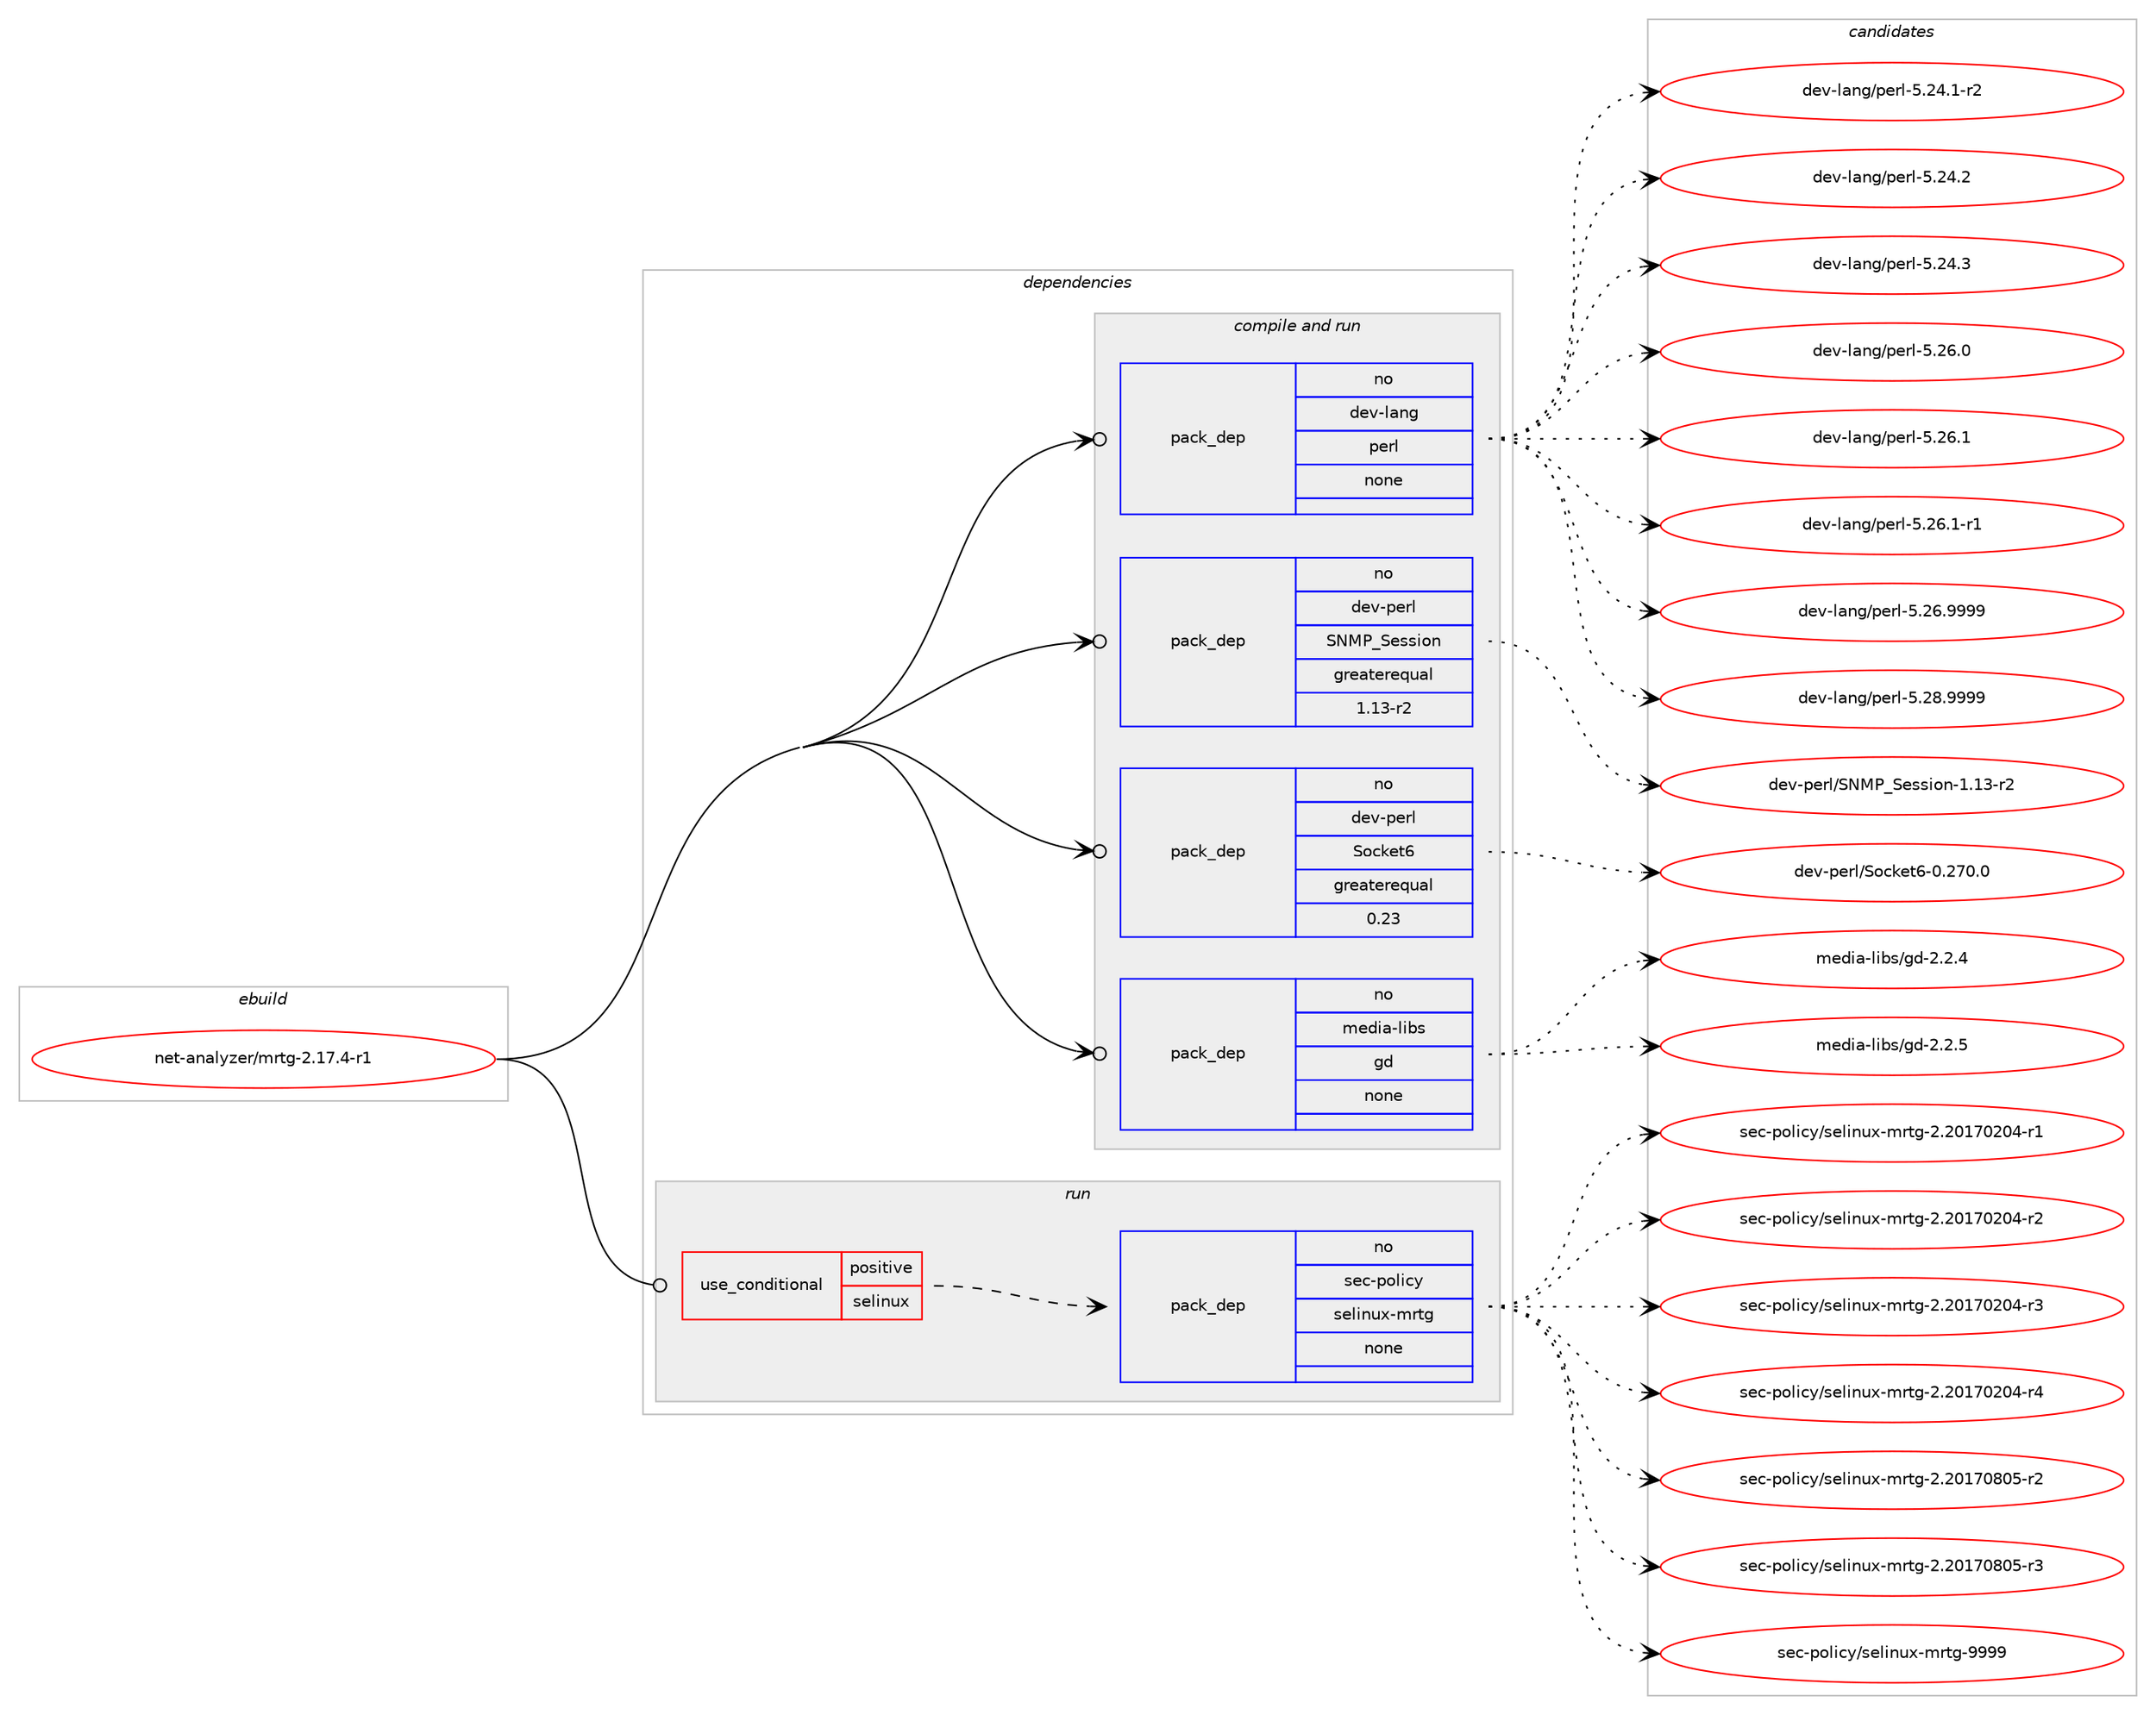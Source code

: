 digraph prolog {

# *************
# Graph options
# *************

newrank=true;
concentrate=true;
compound=true;
graph [rankdir=LR,fontname=Helvetica,fontsize=10,ranksep=1.5];#, ranksep=2.5, nodesep=0.2];
edge  [arrowhead=vee];
node  [fontname=Helvetica,fontsize=10];

# **********
# The ebuild
# **********

subgraph cluster_leftcol {
color=gray;
rank=same;
label=<<i>ebuild</i>>;
id [label="net-analyzer/mrtg-2.17.4-r1", color=red, width=4, href="../net-analyzer/mrtg-2.17.4-r1.svg"];
}

# ****************
# The dependencies
# ****************

subgraph cluster_midcol {
color=gray;
label=<<i>dependencies</i>>;
subgraph cluster_compile {
fillcolor="#eeeeee";
style=filled;
label=<<i>compile</i>>;
}
subgraph cluster_compileandrun {
fillcolor="#eeeeee";
style=filled;
label=<<i>compile and run</i>>;
subgraph pack295350 {
dependency400679 [label=<<TABLE BORDER="0" CELLBORDER="1" CELLSPACING="0" CELLPADDING="4" WIDTH="220"><TR><TD ROWSPAN="6" CELLPADDING="30">pack_dep</TD></TR><TR><TD WIDTH="110">no</TD></TR><TR><TD>dev-lang</TD></TR><TR><TD>perl</TD></TR><TR><TD>none</TD></TR><TR><TD></TD></TR></TABLE>>, shape=none, color=blue];
}
id:e -> dependency400679:w [weight=20,style="solid",arrowhead="odotvee"];
subgraph pack295351 {
dependency400680 [label=<<TABLE BORDER="0" CELLBORDER="1" CELLSPACING="0" CELLPADDING="4" WIDTH="220"><TR><TD ROWSPAN="6" CELLPADDING="30">pack_dep</TD></TR><TR><TD WIDTH="110">no</TD></TR><TR><TD>dev-perl</TD></TR><TR><TD>SNMP_Session</TD></TR><TR><TD>greaterequal</TD></TR><TR><TD>1.13-r2</TD></TR></TABLE>>, shape=none, color=blue];
}
id:e -> dependency400680:w [weight=20,style="solid",arrowhead="odotvee"];
subgraph pack295352 {
dependency400681 [label=<<TABLE BORDER="0" CELLBORDER="1" CELLSPACING="0" CELLPADDING="4" WIDTH="220"><TR><TD ROWSPAN="6" CELLPADDING="30">pack_dep</TD></TR><TR><TD WIDTH="110">no</TD></TR><TR><TD>dev-perl</TD></TR><TR><TD>Socket6</TD></TR><TR><TD>greaterequal</TD></TR><TR><TD>0.23</TD></TR></TABLE>>, shape=none, color=blue];
}
id:e -> dependency400681:w [weight=20,style="solid",arrowhead="odotvee"];
subgraph pack295353 {
dependency400682 [label=<<TABLE BORDER="0" CELLBORDER="1" CELLSPACING="0" CELLPADDING="4" WIDTH="220"><TR><TD ROWSPAN="6" CELLPADDING="30">pack_dep</TD></TR><TR><TD WIDTH="110">no</TD></TR><TR><TD>media-libs</TD></TR><TR><TD>gd</TD></TR><TR><TD>none</TD></TR><TR><TD></TD></TR></TABLE>>, shape=none, color=blue];
}
id:e -> dependency400682:w [weight=20,style="solid",arrowhead="odotvee"];
}
subgraph cluster_run {
fillcolor="#eeeeee";
style=filled;
label=<<i>run</i>>;
subgraph cond98816 {
dependency400683 [label=<<TABLE BORDER="0" CELLBORDER="1" CELLSPACING="0" CELLPADDING="4"><TR><TD ROWSPAN="3" CELLPADDING="10">use_conditional</TD></TR><TR><TD>positive</TD></TR><TR><TD>selinux</TD></TR></TABLE>>, shape=none, color=red];
subgraph pack295354 {
dependency400684 [label=<<TABLE BORDER="0" CELLBORDER="1" CELLSPACING="0" CELLPADDING="4" WIDTH="220"><TR><TD ROWSPAN="6" CELLPADDING="30">pack_dep</TD></TR><TR><TD WIDTH="110">no</TD></TR><TR><TD>sec-policy</TD></TR><TR><TD>selinux-mrtg</TD></TR><TR><TD>none</TD></TR><TR><TD></TD></TR></TABLE>>, shape=none, color=blue];
}
dependency400683:e -> dependency400684:w [weight=20,style="dashed",arrowhead="vee"];
}
id:e -> dependency400683:w [weight=20,style="solid",arrowhead="odot"];
}
}

# **************
# The candidates
# **************

subgraph cluster_choices {
rank=same;
color=gray;
label=<<i>candidates</i>>;

subgraph choice295350 {
color=black;
nodesep=1;
choice100101118451089711010347112101114108455346505246494511450 [label="dev-lang/perl-5.24.1-r2", color=red, width=4,href="../dev-lang/perl-5.24.1-r2.svg"];
choice10010111845108971101034711210111410845534650524650 [label="dev-lang/perl-5.24.2", color=red, width=4,href="../dev-lang/perl-5.24.2.svg"];
choice10010111845108971101034711210111410845534650524651 [label="dev-lang/perl-5.24.3", color=red, width=4,href="../dev-lang/perl-5.24.3.svg"];
choice10010111845108971101034711210111410845534650544648 [label="dev-lang/perl-5.26.0", color=red, width=4,href="../dev-lang/perl-5.26.0.svg"];
choice10010111845108971101034711210111410845534650544649 [label="dev-lang/perl-5.26.1", color=red, width=4,href="../dev-lang/perl-5.26.1.svg"];
choice100101118451089711010347112101114108455346505446494511449 [label="dev-lang/perl-5.26.1-r1", color=red, width=4,href="../dev-lang/perl-5.26.1-r1.svg"];
choice10010111845108971101034711210111410845534650544657575757 [label="dev-lang/perl-5.26.9999", color=red, width=4,href="../dev-lang/perl-5.26.9999.svg"];
choice10010111845108971101034711210111410845534650564657575757 [label="dev-lang/perl-5.28.9999", color=red, width=4,href="../dev-lang/perl-5.28.9999.svg"];
dependency400679:e -> choice100101118451089711010347112101114108455346505246494511450:w [style=dotted,weight="100"];
dependency400679:e -> choice10010111845108971101034711210111410845534650524650:w [style=dotted,weight="100"];
dependency400679:e -> choice10010111845108971101034711210111410845534650524651:w [style=dotted,weight="100"];
dependency400679:e -> choice10010111845108971101034711210111410845534650544648:w [style=dotted,weight="100"];
dependency400679:e -> choice10010111845108971101034711210111410845534650544649:w [style=dotted,weight="100"];
dependency400679:e -> choice100101118451089711010347112101114108455346505446494511449:w [style=dotted,weight="100"];
dependency400679:e -> choice10010111845108971101034711210111410845534650544657575757:w [style=dotted,weight="100"];
dependency400679:e -> choice10010111845108971101034711210111410845534650564657575757:w [style=dotted,weight="100"];
}
subgraph choice295351 {
color=black;
nodesep=1;
choice100101118451121011141084783787780958310111511510511111045494649514511450 [label="dev-perl/SNMP_Session-1.13-r2", color=red, width=4,href="../dev-perl/SNMP_Session-1.13-r2.svg"];
dependency400680:e -> choice100101118451121011141084783787780958310111511510511111045494649514511450:w [style=dotted,weight="100"];
}
subgraph choice295352 {
color=black;
nodesep=1;
choice10010111845112101114108478311199107101116544548465055484648 [label="dev-perl/Socket6-0.270.0", color=red, width=4,href="../dev-perl/Socket6-0.270.0.svg"];
dependency400681:e -> choice10010111845112101114108478311199107101116544548465055484648:w [style=dotted,weight="100"];
}
subgraph choice295353 {
color=black;
nodesep=1;
choice10910110010597451081059811547103100455046504652 [label="media-libs/gd-2.2.4", color=red, width=4,href="../media-libs/gd-2.2.4.svg"];
choice10910110010597451081059811547103100455046504653 [label="media-libs/gd-2.2.5", color=red, width=4,href="../media-libs/gd-2.2.5.svg"];
dependency400682:e -> choice10910110010597451081059811547103100455046504652:w [style=dotted,weight="100"];
dependency400682:e -> choice10910110010597451081059811547103100455046504653:w [style=dotted,weight="100"];
}
subgraph choice295354 {
color=black;
nodesep=1;
choice115101994511211110810599121471151011081051101171204510911411610345504650484955485048524511449 [label="sec-policy/selinux-mrtg-2.20170204-r1", color=red, width=4,href="../sec-policy/selinux-mrtg-2.20170204-r1.svg"];
choice115101994511211110810599121471151011081051101171204510911411610345504650484955485048524511450 [label="sec-policy/selinux-mrtg-2.20170204-r2", color=red, width=4,href="../sec-policy/selinux-mrtg-2.20170204-r2.svg"];
choice115101994511211110810599121471151011081051101171204510911411610345504650484955485048524511451 [label="sec-policy/selinux-mrtg-2.20170204-r3", color=red, width=4,href="../sec-policy/selinux-mrtg-2.20170204-r3.svg"];
choice115101994511211110810599121471151011081051101171204510911411610345504650484955485048524511452 [label="sec-policy/selinux-mrtg-2.20170204-r4", color=red, width=4,href="../sec-policy/selinux-mrtg-2.20170204-r4.svg"];
choice115101994511211110810599121471151011081051101171204510911411610345504650484955485648534511450 [label="sec-policy/selinux-mrtg-2.20170805-r2", color=red, width=4,href="../sec-policy/selinux-mrtg-2.20170805-r2.svg"];
choice115101994511211110810599121471151011081051101171204510911411610345504650484955485648534511451 [label="sec-policy/selinux-mrtg-2.20170805-r3", color=red, width=4,href="../sec-policy/selinux-mrtg-2.20170805-r3.svg"];
choice11510199451121111081059912147115101108105110117120451091141161034557575757 [label="sec-policy/selinux-mrtg-9999", color=red, width=4,href="../sec-policy/selinux-mrtg-9999.svg"];
dependency400684:e -> choice115101994511211110810599121471151011081051101171204510911411610345504650484955485048524511449:w [style=dotted,weight="100"];
dependency400684:e -> choice115101994511211110810599121471151011081051101171204510911411610345504650484955485048524511450:w [style=dotted,weight="100"];
dependency400684:e -> choice115101994511211110810599121471151011081051101171204510911411610345504650484955485048524511451:w [style=dotted,weight="100"];
dependency400684:e -> choice115101994511211110810599121471151011081051101171204510911411610345504650484955485048524511452:w [style=dotted,weight="100"];
dependency400684:e -> choice115101994511211110810599121471151011081051101171204510911411610345504650484955485648534511450:w [style=dotted,weight="100"];
dependency400684:e -> choice115101994511211110810599121471151011081051101171204510911411610345504650484955485648534511451:w [style=dotted,weight="100"];
dependency400684:e -> choice11510199451121111081059912147115101108105110117120451091141161034557575757:w [style=dotted,weight="100"];
}
}

}
